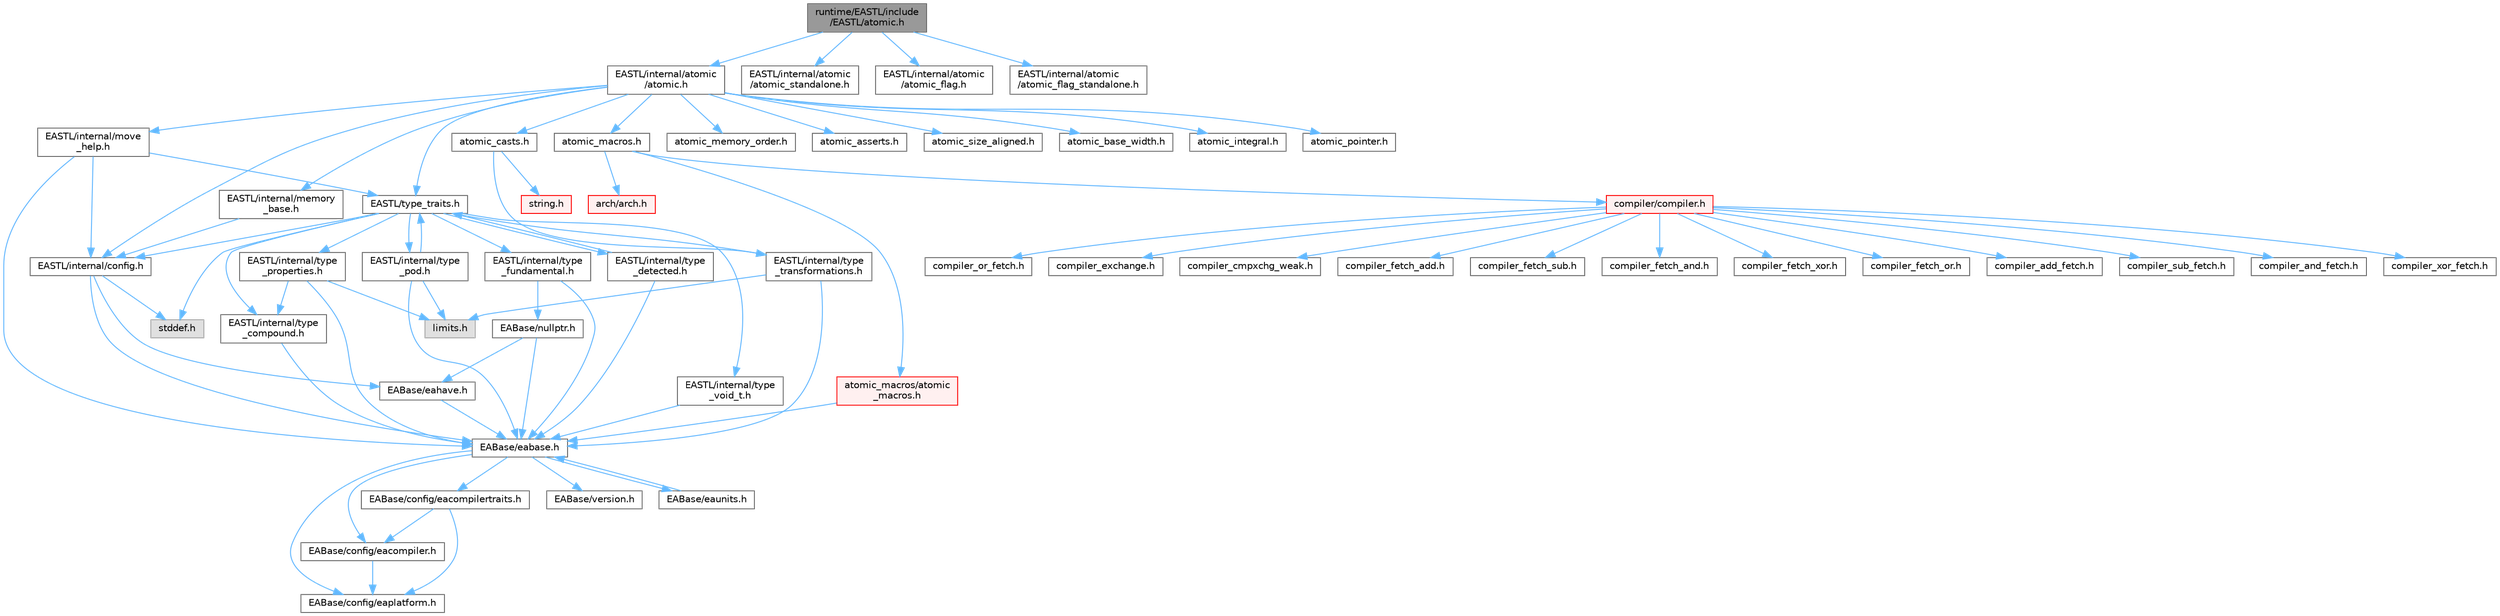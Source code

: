 digraph "runtime/EASTL/include/EASTL/atomic.h"
{
 // LATEX_PDF_SIZE
  bgcolor="transparent";
  edge [fontname=Helvetica,fontsize=10,labelfontname=Helvetica,labelfontsize=10];
  node [fontname=Helvetica,fontsize=10,shape=box,height=0.2,width=0.4];
  Node1 [id="Node000001",label="runtime/EASTL/include\l/EASTL/atomic.h",height=0.2,width=0.4,color="gray40", fillcolor="grey60", style="filled", fontcolor="black",tooltip=" "];
  Node1 -> Node2 [id="edge77_Node000001_Node000002",color="steelblue1",style="solid",tooltip=" "];
  Node2 [id="Node000002",label="EASTL/internal/atomic\l/atomic.h",height=0.2,width=0.4,color="grey40", fillcolor="white", style="filled",URL="$runtime_2_e_a_s_t_l_2include_2_e_a_s_t_l_2internal_2atomic_2atomic_8h.html",tooltip=" "];
  Node2 -> Node3 [id="edge78_Node000002_Node000003",color="steelblue1",style="solid",tooltip=" "];
  Node3 [id="Node000003",label="EASTL/internal/config.h",height=0.2,width=0.4,color="grey40", fillcolor="white", style="filled",URL="$runtime_2_e_a_s_t_l_2include_2_e_a_s_t_l_2internal_2config_8h.html",tooltip=" "];
  Node3 -> Node4 [id="edge79_Node000003_Node000004",color="steelblue1",style="solid",tooltip=" "];
  Node4 [id="Node000004",label="EABase/eabase.h",height=0.2,width=0.4,color="grey40", fillcolor="white", style="filled",URL="$eabase_8h.html",tooltip=" "];
  Node4 -> Node5 [id="edge80_Node000004_Node000005",color="steelblue1",style="solid",tooltip=" "];
  Node5 [id="Node000005",label="EABase/config/eacompiler.h",height=0.2,width=0.4,color="grey40", fillcolor="white", style="filled",URL="$eacompiler_8h.html",tooltip=" "];
  Node5 -> Node6 [id="edge81_Node000005_Node000006",color="steelblue1",style="solid",tooltip=" "];
  Node6 [id="Node000006",label="EABase/config/eaplatform.h",height=0.2,width=0.4,color="grey40", fillcolor="white", style="filled",URL="$eaplatform_8h.html",tooltip=" "];
  Node4 -> Node7 [id="edge82_Node000004_Node000007",color="steelblue1",style="solid",tooltip=" "];
  Node7 [id="Node000007",label="EABase/config/eacompilertraits.h",height=0.2,width=0.4,color="grey40", fillcolor="white", style="filled",URL="$eacompilertraits_8h.html",tooltip=" "];
  Node7 -> Node6 [id="edge83_Node000007_Node000006",color="steelblue1",style="solid",tooltip=" "];
  Node7 -> Node5 [id="edge84_Node000007_Node000005",color="steelblue1",style="solid",tooltip=" "];
  Node4 -> Node6 [id="edge85_Node000004_Node000006",color="steelblue1",style="solid",tooltip=" "];
  Node4 -> Node8 [id="edge86_Node000004_Node000008",color="steelblue1",style="solid",tooltip=" "];
  Node8 [id="Node000008",label="EABase/version.h",height=0.2,width=0.4,color="grey40", fillcolor="white", style="filled",URL="$runtime_2_e_a_s_t_l_2packages_2_e_a_base_2include_2_common_2_e_a_base_2version_8h.html",tooltip=" "];
  Node4 -> Node9 [id="edge87_Node000004_Node000009",color="steelblue1",style="solid",tooltip=" "];
  Node9 [id="Node000009",label="EABase/eaunits.h",height=0.2,width=0.4,color="grey40", fillcolor="white", style="filled",URL="$eaunits_8h.html",tooltip=" "];
  Node9 -> Node4 [id="edge88_Node000009_Node000004",color="steelblue1",style="solid",tooltip=" "];
  Node3 -> Node10 [id="edge89_Node000003_Node000010",color="steelblue1",style="solid",tooltip=" "];
  Node10 [id="Node000010",label="EABase/eahave.h",height=0.2,width=0.4,color="grey40", fillcolor="white", style="filled",URL="$eahave_8h.html",tooltip=" "];
  Node10 -> Node4 [id="edge90_Node000010_Node000004",color="steelblue1",style="solid",tooltip=" "];
  Node3 -> Node11 [id="edge91_Node000003_Node000011",color="steelblue1",style="solid",tooltip=" "];
  Node11 [id="Node000011",label="stddef.h",height=0.2,width=0.4,color="grey60", fillcolor="#E0E0E0", style="filled",tooltip=" "];
  Node2 -> Node12 [id="edge92_Node000002_Node000012",color="steelblue1",style="solid",tooltip=" "];
  Node12 [id="Node000012",label="EASTL/internal/move\l_help.h",height=0.2,width=0.4,color="grey40", fillcolor="white", style="filled",URL="$move__help_8h.html",tooltip=" "];
  Node12 -> Node4 [id="edge93_Node000012_Node000004",color="steelblue1",style="solid",tooltip=" "];
  Node12 -> Node3 [id="edge94_Node000012_Node000003",color="steelblue1",style="solid",tooltip=" "];
  Node12 -> Node13 [id="edge95_Node000012_Node000013",color="steelblue1",style="solid",tooltip=" "];
  Node13 [id="Node000013",label="EASTL/type_traits.h",height=0.2,width=0.4,color="grey40", fillcolor="white", style="filled",URL="$_e_a_s_t_l_2include_2_e_a_s_t_l_2type__traits_8h.html",tooltip=" "];
  Node13 -> Node3 [id="edge96_Node000013_Node000003",color="steelblue1",style="solid",tooltip=" "];
  Node13 -> Node11 [id="edge97_Node000013_Node000011",color="steelblue1",style="solid",tooltip=" "];
  Node13 -> Node14 [id="edge98_Node000013_Node000014",color="steelblue1",style="solid",tooltip=" "];
  Node14 [id="Node000014",label="EASTL/internal/type\l_fundamental.h",height=0.2,width=0.4,color="grey40", fillcolor="white", style="filled",URL="$type__fundamental_8h.html",tooltip=" "];
  Node14 -> Node4 [id="edge99_Node000014_Node000004",color="steelblue1",style="solid",tooltip=" "];
  Node14 -> Node15 [id="edge100_Node000014_Node000015",color="steelblue1",style="solid",tooltip=" "];
  Node15 [id="Node000015",label="EABase/nullptr.h",height=0.2,width=0.4,color="grey40", fillcolor="white", style="filled",URL="$nullptr_8h.html",tooltip=" "];
  Node15 -> Node4 [id="edge101_Node000015_Node000004",color="steelblue1",style="solid",tooltip=" "];
  Node15 -> Node10 [id="edge102_Node000015_Node000010",color="steelblue1",style="solid",tooltip=" "];
  Node13 -> Node16 [id="edge103_Node000013_Node000016",color="steelblue1",style="solid",tooltip=" "];
  Node16 [id="Node000016",label="EASTL/internal/type\l_transformations.h",height=0.2,width=0.4,color="grey40", fillcolor="white", style="filled",URL="$type__transformations_8h.html",tooltip=" "];
  Node16 -> Node4 [id="edge104_Node000016_Node000004",color="steelblue1",style="solid",tooltip=" "];
  Node16 -> Node17 [id="edge105_Node000016_Node000017",color="steelblue1",style="solid",tooltip=" "];
  Node17 [id="Node000017",label="limits.h",height=0.2,width=0.4,color="grey60", fillcolor="#E0E0E0", style="filled",tooltip=" "];
  Node13 -> Node18 [id="edge106_Node000013_Node000018",color="steelblue1",style="solid",tooltip=" "];
  Node18 [id="Node000018",label="EASTL/internal/type\l_void_t.h",height=0.2,width=0.4,color="grey40", fillcolor="white", style="filled",URL="$type__void__t_8h.html",tooltip=" "];
  Node18 -> Node4 [id="edge107_Node000018_Node000004",color="steelblue1",style="solid",tooltip=" "];
  Node13 -> Node19 [id="edge108_Node000013_Node000019",color="steelblue1",style="solid",tooltip=" "];
  Node19 [id="Node000019",label="EASTL/internal/type\l_properties.h",height=0.2,width=0.4,color="grey40", fillcolor="white", style="filled",URL="$type__properties_8h.html",tooltip=" "];
  Node19 -> Node4 [id="edge109_Node000019_Node000004",color="steelblue1",style="solid",tooltip=" "];
  Node19 -> Node17 [id="edge110_Node000019_Node000017",color="steelblue1",style="solid",tooltip=" "];
  Node19 -> Node20 [id="edge111_Node000019_Node000020",color="steelblue1",style="solid",tooltip=" "];
  Node20 [id="Node000020",label="EASTL/internal/type\l_compound.h",height=0.2,width=0.4,color="grey40", fillcolor="white", style="filled",URL="$type__compound_8h.html",tooltip=" "];
  Node20 -> Node4 [id="edge112_Node000020_Node000004",color="steelblue1",style="solid",tooltip=" "];
  Node13 -> Node20 [id="edge113_Node000013_Node000020",color="steelblue1",style="solid",tooltip=" "];
  Node13 -> Node21 [id="edge114_Node000013_Node000021",color="steelblue1",style="solid",tooltip=" "];
  Node21 [id="Node000021",label="EASTL/internal/type\l_pod.h",height=0.2,width=0.4,color="grey40", fillcolor="white", style="filled",URL="$type__pod_8h.html",tooltip=" "];
  Node21 -> Node4 [id="edge115_Node000021_Node000004",color="steelblue1",style="solid",tooltip=" "];
  Node21 -> Node17 [id="edge116_Node000021_Node000017",color="steelblue1",style="solid",tooltip=" "];
  Node21 -> Node13 [id="edge117_Node000021_Node000013",color="steelblue1",style="solid",tooltip=" "];
  Node13 -> Node22 [id="edge118_Node000013_Node000022",color="steelblue1",style="solid",tooltip=" "];
  Node22 [id="Node000022",label="EASTL/internal/type\l_detected.h",height=0.2,width=0.4,color="grey40", fillcolor="white", style="filled",URL="$type__detected_8h.html",tooltip=" "];
  Node22 -> Node4 [id="edge119_Node000022_Node000004",color="steelblue1",style="solid",tooltip=" "];
  Node22 -> Node13 [id="edge120_Node000022_Node000013",color="steelblue1",style="solid",tooltip=" "];
  Node2 -> Node23 [id="edge121_Node000002_Node000023",color="steelblue1",style="solid",tooltip=" "];
  Node23 [id="Node000023",label="EASTL/internal/memory\l_base.h",height=0.2,width=0.4,color="grey40", fillcolor="white", style="filled",URL="$memory__base_8h.html",tooltip=" "];
  Node23 -> Node3 [id="edge122_Node000023_Node000003",color="steelblue1",style="solid",tooltip=" "];
  Node2 -> Node13 [id="edge123_Node000002_Node000013",color="steelblue1",style="solid",tooltip=" "];
  Node2 -> Node24 [id="edge124_Node000002_Node000024",color="steelblue1",style="solid",tooltip=" "];
  Node24 [id="Node000024",label="atomic_macros.h",height=0.2,width=0.4,color="grey40", fillcolor="white", style="filled",URL="$atomic__macros_8h.html",tooltip=" "];
  Node24 -> Node25 [id="edge125_Node000024_Node000025",color="steelblue1",style="solid",tooltip=" "];
  Node25 [id="Node000025",label="compiler/compiler.h",height=0.2,width=0.4,color="red", fillcolor="#FFF0F0", style="filled",URL="$compiler_8h.html",tooltip=" "];
  Node25 -> Node26 [id="edge126_Node000025_Node000026",color="steelblue1",style="solid",tooltip=" "];
  Node26 [id="Node000026",label="compiler_fetch_add.h",height=0.2,width=0.4,color="grey40", fillcolor="white", style="filled",URL="$compiler__fetch__add_8h.html",tooltip=" "];
  Node25 -> Node27 [id="edge127_Node000025_Node000027",color="steelblue1",style="solid",tooltip=" "];
  Node27 [id="Node000027",label="compiler_fetch_sub.h",height=0.2,width=0.4,color="grey40", fillcolor="white", style="filled",URL="$compiler__fetch__sub_8h.html",tooltip=" "];
  Node25 -> Node28 [id="edge128_Node000025_Node000028",color="steelblue1",style="solid",tooltip=" "];
  Node28 [id="Node000028",label="compiler_fetch_and.h",height=0.2,width=0.4,color="grey40", fillcolor="white", style="filled",URL="$compiler__fetch__and_8h.html",tooltip=" "];
  Node25 -> Node29 [id="edge129_Node000025_Node000029",color="steelblue1",style="solid",tooltip=" "];
  Node29 [id="Node000029",label="compiler_fetch_xor.h",height=0.2,width=0.4,color="grey40", fillcolor="white", style="filled",URL="$compiler__fetch__xor_8h.html",tooltip=" "];
  Node25 -> Node30 [id="edge130_Node000025_Node000030",color="steelblue1",style="solid",tooltip=" "];
  Node30 [id="Node000030",label="compiler_fetch_or.h",height=0.2,width=0.4,color="grey40", fillcolor="white", style="filled",URL="$compiler__fetch__or_8h.html",tooltip=" "];
  Node25 -> Node31 [id="edge131_Node000025_Node000031",color="steelblue1",style="solid",tooltip=" "];
  Node31 [id="Node000031",label="compiler_add_fetch.h",height=0.2,width=0.4,color="grey40", fillcolor="white", style="filled",URL="$compiler__add__fetch_8h.html",tooltip=" "];
  Node25 -> Node32 [id="edge132_Node000025_Node000032",color="steelblue1",style="solid",tooltip=" "];
  Node32 [id="Node000032",label="compiler_sub_fetch.h",height=0.2,width=0.4,color="grey40", fillcolor="white", style="filled",URL="$compiler__sub__fetch_8h.html",tooltip=" "];
  Node25 -> Node33 [id="edge133_Node000025_Node000033",color="steelblue1",style="solid",tooltip=" "];
  Node33 [id="Node000033",label="compiler_and_fetch.h",height=0.2,width=0.4,color="grey40", fillcolor="white", style="filled",URL="$compiler__and__fetch_8h.html",tooltip=" "];
  Node25 -> Node34 [id="edge134_Node000025_Node000034",color="steelblue1",style="solid",tooltip=" "];
  Node34 [id="Node000034",label="compiler_xor_fetch.h",height=0.2,width=0.4,color="grey40", fillcolor="white", style="filled",URL="$compiler__xor__fetch_8h.html",tooltip=" "];
  Node25 -> Node35 [id="edge135_Node000025_Node000035",color="steelblue1",style="solid",tooltip=" "];
  Node35 [id="Node000035",label="compiler_or_fetch.h",height=0.2,width=0.4,color="grey40", fillcolor="white", style="filled",URL="$compiler__or__fetch_8h.html",tooltip=" "];
  Node25 -> Node36 [id="edge136_Node000025_Node000036",color="steelblue1",style="solid",tooltip=" "];
  Node36 [id="Node000036",label="compiler_exchange.h",height=0.2,width=0.4,color="grey40", fillcolor="white", style="filled",URL="$compiler__exchange_8h.html",tooltip=" "];
  Node25 -> Node37 [id="edge137_Node000025_Node000037",color="steelblue1",style="solid",tooltip=" "];
  Node37 [id="Node000037",label="compiler_cmpxchg_weak.h",height=0.2,width=0.4,color="grey40", fillcolor="white", style="filled",URL="$compiler__cmpxchg__weak_8h.html",tooltip=" "];
  Node24 -> Node46 [id="edge138_Node000024_Node000046",color="steelblue1",style="solid",tooltip=" "];
  Node46 [id="Node000046",label="arch/arch.h",height=0.2,width=0.4,color="red", fillcolor="#FFF0F0", style="filled",URL="$arch_8h.html",tooltip=" "];
  Node24 -> Node67 [id="edge139_Node000024_Node000067",color="steelblue1",style="solid",tooltip=" "];
  Node67 [id="Node000067",label="atomic_macros/atomic\l_macros.h",height=0.2,width=0.4,color="red", fillcolor="#FFF0F0", style="filled",URL="$atomic__macros_2atomic__macros_8h.html",tooltip=" "];
  Node67 -> Node4 [id="edge140_Node000067_Node000004",color="steelblue1",style="solid",tooltip=" "];
  Node2 -> Node89 [id="edge141_Node000002_Node000089",color="steelblue1",style="solid",tooltip=" "];
  Node89 [id="Node000089",label="atomic_casts.h",height=0.2,width=0.4,color="grey40", fillcolor="white", style="filled",URL="$atomic__casts_8h.html",tooltip=" "];
  Node89 -> Node16 [id="edge142_Node000089_Node000016",color="steelblue1",style="solid",tooltip=" "];
  Node89 -> Node90 [id="edge143_Node000089_Node000090",color="steelblue1",style="solid",tooltip=" "];
  Node90 [id="Node000090",label="string.h",height=0.2,width=0.4,color="red", fillcolor="#FFF0F0", style="filled",URL="$string_8h.html",tooltip=" "];
  Node2 -> Node141 [id="edge144_Node000002_Node000141",color="steelblue1",style="solid",tooltip=" "];
  Node141 [id="Node000141",label="atomic_memory_order.h",height=0.2,width=0.4,color="grey40", fillcolor="white", style="filled",URL="$atomic__memory__order_8h.html",tooltip=" "];
  Node2 -> Node142 [id="edge145_Node000002_Node000142",color="steelblue1",style="solid",tooltip=" "];
  Node142 [id="Node000142",label="atomic_asserts.h",height=0.2,width=0.4,color="grey40", fillcolor="white", style="filled",URL="$atomic__asserts_8h.html",tooltip=" "];
  Node2 -> Node143 [id="edge146_Node000002_Node000143",color="steelblue1",style="solid",tooltip=" "];
  Node143 [id="Node000143",label="atomic_size_aligned.h",height=0.2,width=0.4,color="grey40", fillcolor="white", style="filled",URL="$atomic__size__aligned_8h.html",tooltip=" "];
  Node2 -> Node144 [id="edge147_Node000002_Node000144",color="steelblue1",style="solid",tooltip=" "];
  Node144 [id="Node000144",label="atomic_base_width.h",height=0.2,width=0.4,color="grey40", fillcolor="white", style="filled",URL="$atomic__base__width_8h.html",tooltip=" "];
  Node2 -> Node145 [id="edge148_Node000002_Node000145",color="steelblue1",style="solid",tooltip=" "];
  Node145 [id="Node000145",label="atomic_integral.h",height=0.2,width=0.4,color="grey40", fillcolor="white", style="filled",URL="$atomic__integral_8h.html",tooltip=" "];
  Node2 -> Node146 [id="edge149_Node000002_Node000146",color="steelblue1",style="solid",tooltip=" "];
  Node146 [id="Node000146",label="atomic_pointer.h",height=0.2,width=0.4,color="grey40", fillcolor="white", style="filled",URL="$atomic__pointer_8h.html",tooltip=" "];
  Node1 -> Node147 [id="edge150_Node000001_Node000147",color="steelblue1",style="solid",tooltip=" "];
  Node147 [id="Node000147",label="EASTL/internal/atomic\l/atomic_standalone.h",height=0.2,width=0.4,color="grey40", fillcolor="white", style="filled",URL="$atomic__standalone_8h.html",tooltip=" "];
  Node1 -> Node148 [id="edge151_Node000001_Node000148",color="steelblue1",style="solid",tooltip=" "];
  Node148 [id="Node000148",label="EASTL/internal/atomic\l/atomic_flag.h",height=0.2,width=0.4,color="grey40", fillcolor="white", style="filled",URL="$atomic__flag_8h.html",tooltip=" "];
  Node1 -> Node149 [id="edge152_Node000001_Node000149",color="steelblue1",style="solid",tooltip=" "];
  Node149 [id="Node000149",label="EASTL/internal/atomic\l/atomic_flag_standalone.h",height=0.2,width=0.4,color="grey40", fillcolor="white", style="filled",URL="$atomic__flag__standalone_8h.html",tooltip=" "];
}
